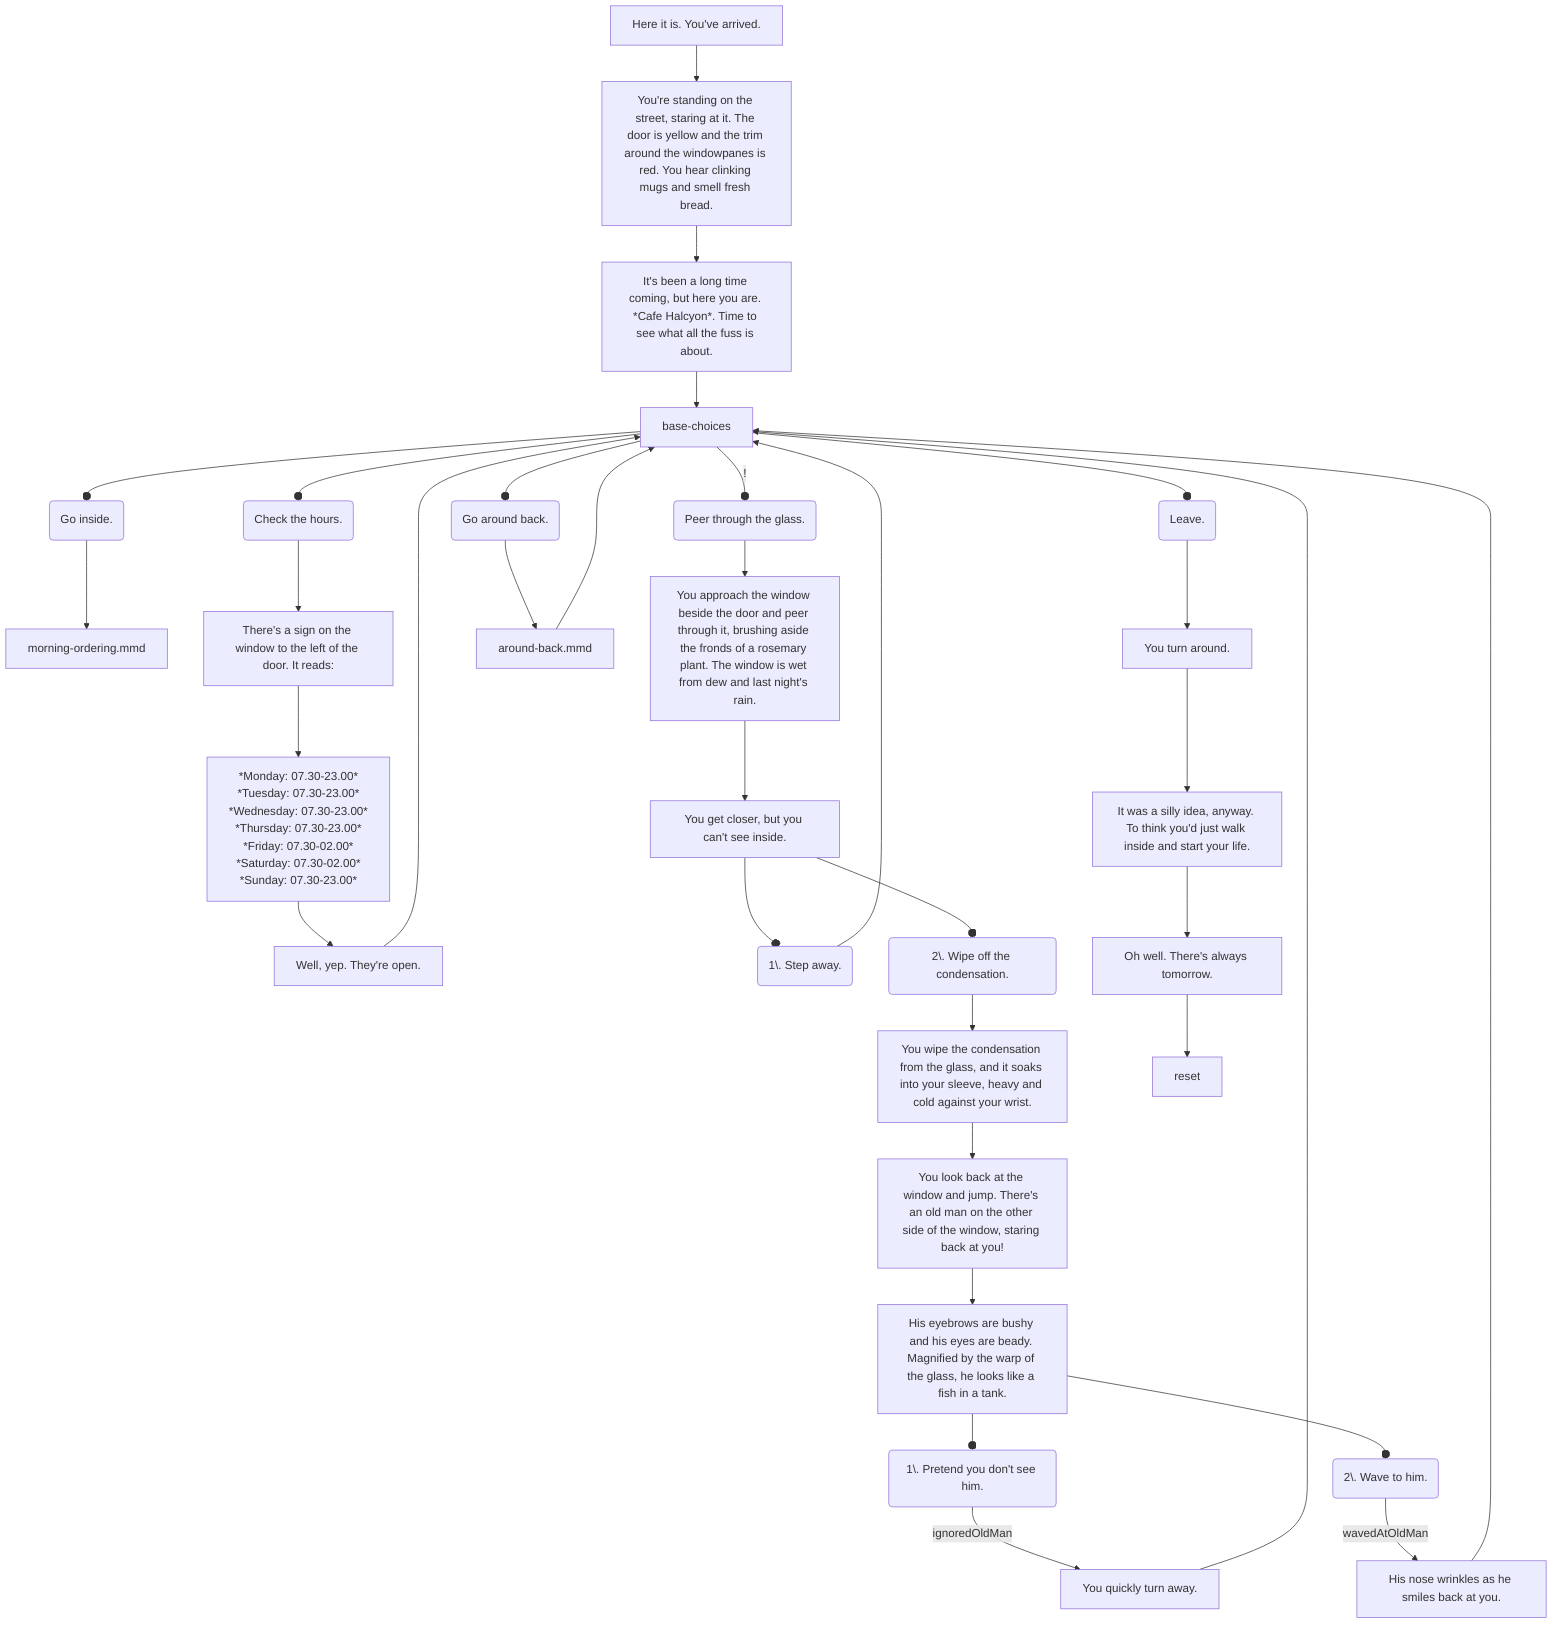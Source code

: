 flowchart TD
    i[Here it is. You've arrived.]
    --> ii[You're standing on the street, staring at it. The door is yellow and the trim around the windowpanes is red. You hear clinking mugs and smell fresh bread.]
    --> iii[It's been a long time coming, but here you are. *Cafe Halcyon*. Time to see what all the fuss is about.]
    iii --> base-choices
    
    %% hub
    base-choices --o go-inside(Go inside.) --> inside[morning-ordering.mmd]
    base-choices --o check-hours(Check the hours.)
    base-choices -- ! --o peer-through-glass(Peer through the glass.)
    base-choices --o go-around-back(Go around back.)
    base-choices --o leave(Leave.)

    %% 
    %% hours
    %% 

    check-hours 
    --> check-hours-i[There's a sign on the window to the left of the door. It reads:] 
    --> check-hours-ii-mon[
        *Monday: 07.30-23.00*
        *Tuesday: 07.30-23.00*
        *Wednesday: 07.30-23.00*
        *Thursday: 07.30-23.00*
        *Friday: 07.30-02.00*
        *Saturday: 07.30-02.00*
        *Sunday: 07.30-23.00*
    ]
    --> check-hours-iii[Well, yep. They're open.]
    --> base-choices

    %% 
    %% peer through glass
    %% 

    peer-through-glass --> peer-through-glass-i[You approach the window beside the door and peer through it, brushing aside the fronds of a rosemary plant. The window is wet from dew and last night's rain.]
    --> peer-through-glass-ii[You get closer, but you can't see inside.]

    %% don't wipe glass
    peer-through-glass-ii 
    --o peer-through-glass-ii-i(1\. Step away.)
    --> base-choices

    %% surprise! old man
    peer-through-glass-ii --o peer-through-glass-ii-ii(2\. Wipe off the condensation.) 
    --> peer-through-glass-iii[You wipe the condensation from the glass, and it soaks into your sleeve, heavy and cold against your wrist.]
    --> peer-through-glass-iv[You look back at the window and jump. There's an old man on the other side of the window, staring back at you!]
    --> peer-through-glass-v[His eyebrows are bushy and his eyes are beady. Magnified by the warp of the glass, he looks like a fish in a tank.]

    %% ignore him
    peer-through-glass-v --o peer-through-glass-v-i(1\. Pretend you don't see him.) 
    -- ignoredOldMan --> peer-through-glass-v-i-i[You quickly turn away.] 
    --> base-choices

    %% wave at him
    peer-through-glass-v --o peer-through-glass-v-ii(2\. Wave to him.) 
    -- wavedAtOldMan --> peer-through-glass-v-ii-i[His nose wrinkles as he smiles back at you.] 
    --> base-choices

    %% 
    %% go around back
    %% 

    go-around-back --> around-back[around-back.mmd] --> base-choices
    
    %% 
    %% leave
    %% 

    leave --> leave-i[You turn around.]
    --> leave-ii[It was a silly idea, anyway. To think you'd just walk inside and start your life.]
    --> leave-iii[Oh well. There's always tomorrow.]
    --> reset